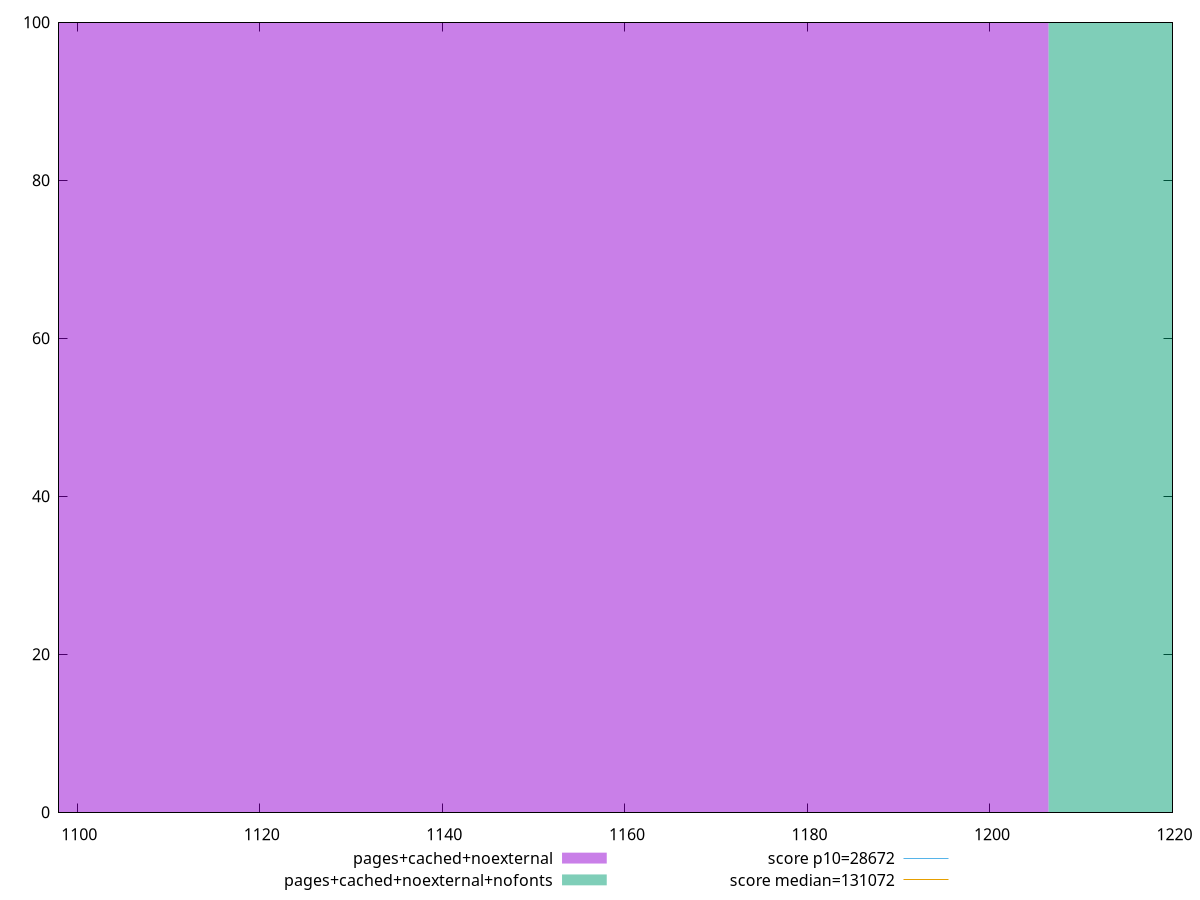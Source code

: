 reset

$pagesCachedNoexternal <<EOF
1135.4593647314634 100
EOF

$pagesCachedNoexternalNofonts <<EOF
1277.3917853228963 100
EOF

set key outside below
set boxwidth 141.93242059143293
set xrange [1098:1220]
set yrange [0:100]
set style fill transparent solid 0.5 noborder

set parametric
set terminal svg size 640, 500 enhanced background rgb 'white'
set output "report_00007_2020-12-11T15:55:29.892Z/uses-long-cache-ttl/comparison/histogram/5_vs_6.svg"

plot $pagesCachedNoexternal title "pages+cached+noexternal" with boxes, \
     $pagesCachedNoexternalNofonts title "pages+cached+noexternal+nofonts" with boxes, \
     28672,t title "score p10=28672", \
     131072,t title "score median=131072"

reset
